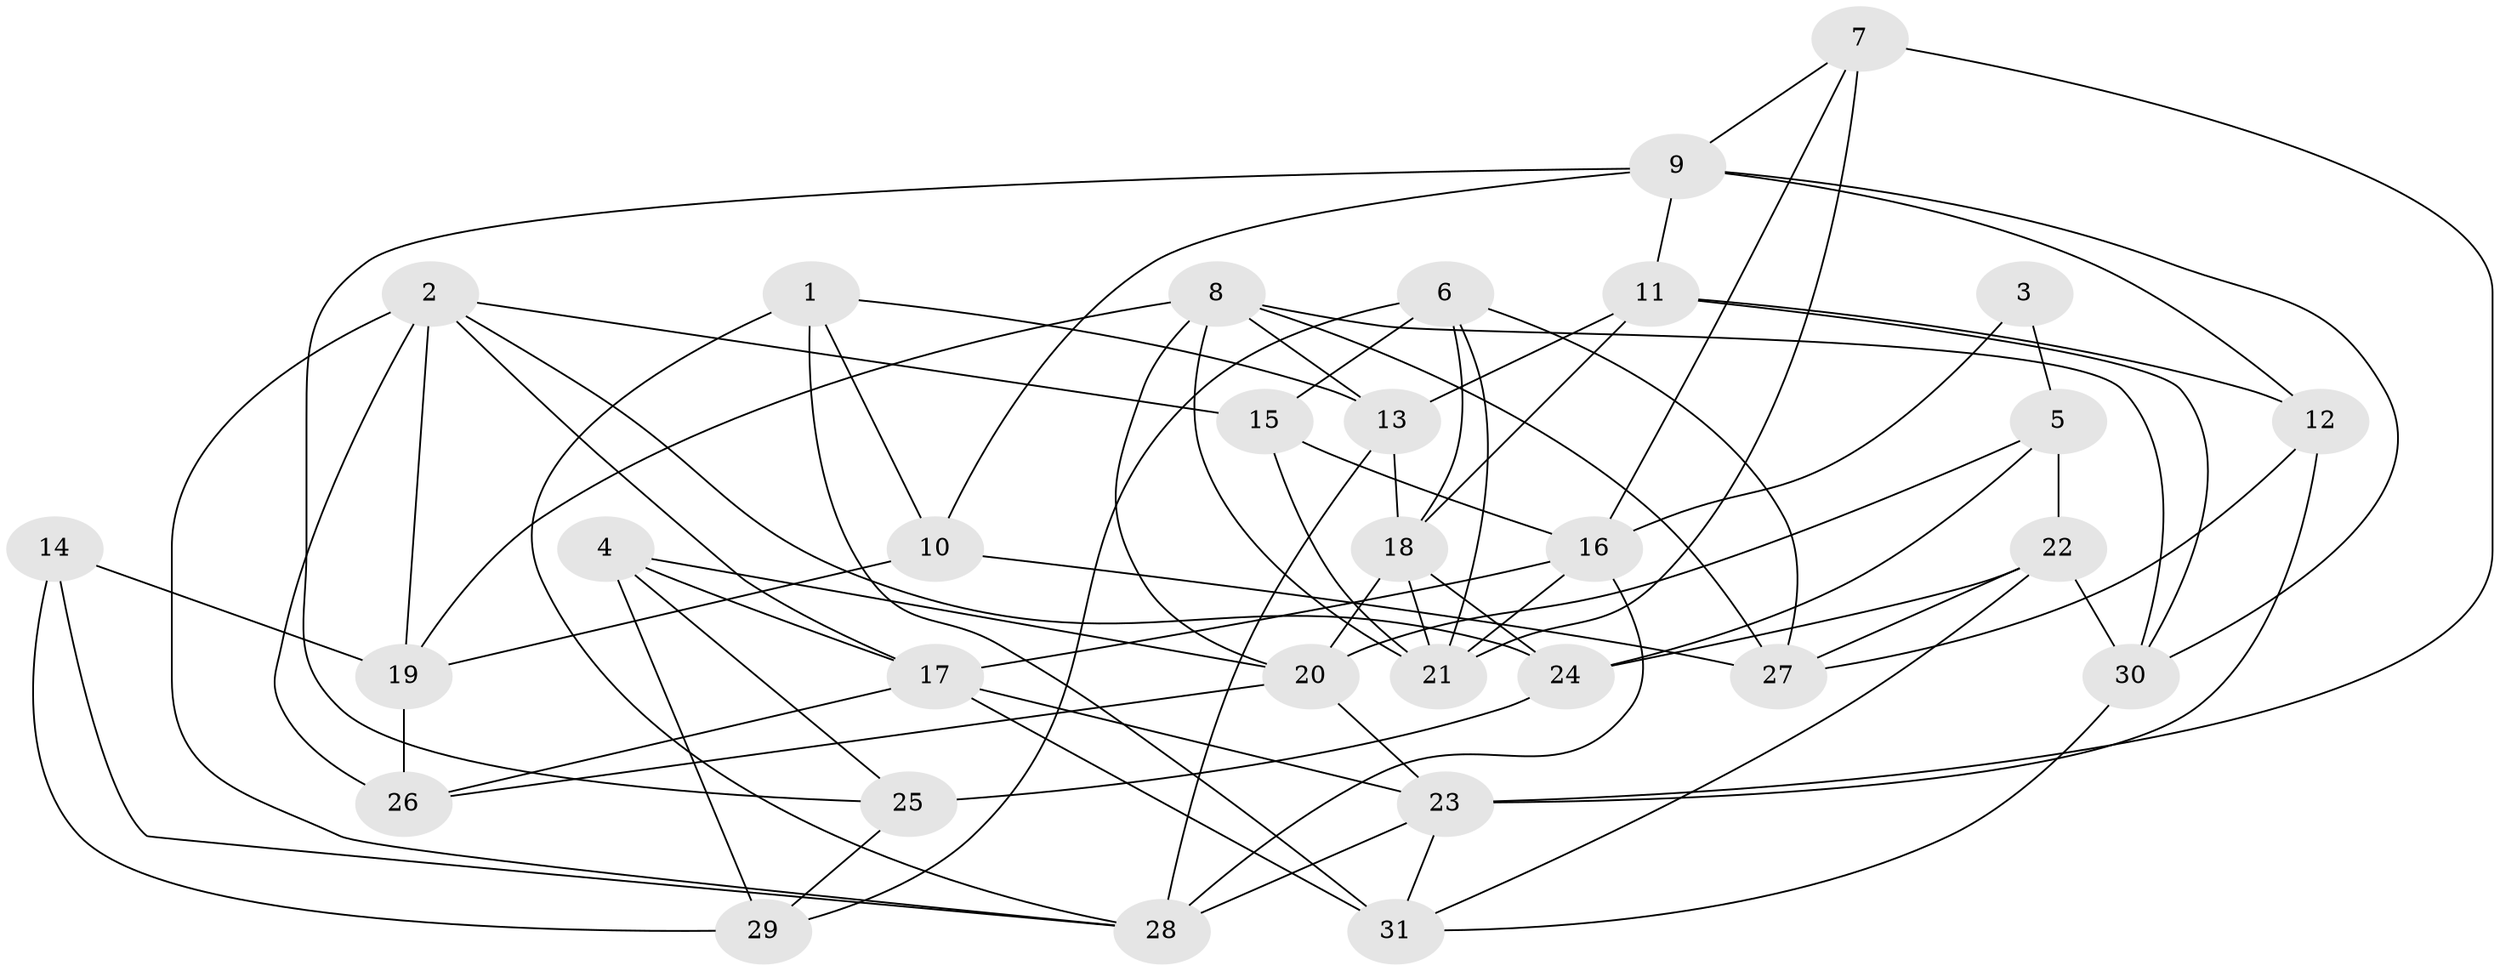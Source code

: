 // original degree distribution, {4: 1.0}
// Generated by graph-tools (version 1.1) at 2025/02/03/09/25 03:02:59]
// undirected, 31 vertices, 75 edges
graph export_dot {
graph [start="1"]
  node [color=gray90,style=filled];
  1;
  2;
  3;
  4;
  5;
  6;
  7;
  8;
  9;
  10;
  11;
  12;
  13;
  14;
  15;
  16;
  17;
  18;
  19;
  20;
  21;
  22;
  23;
  24;
  25;
  26;
  27;
  28;
  29;
  30;
  31;
  1 -- 10 [weight=1.0];
  1 -- 13 [weight=1.0];
  1 -- 28 [weight=1.0];
  1 -- 31 [weight=1.0];
  2 -- 15 [weight=1.0];
  2 -- 17 [weight=1.0];
  2 -- 19 [weight=1.0];
  2 -- 24 [weight=1.0];
  2 -- 26 [weight=1.0];
  2 -- 28 [weight=1.0];
  3 -- 5 [weight=2.0];
  3 -- 16 [weight=2.0];
  4 -- 17 [weight=1.0];
  4 -- 20 [weight=1.0];
  4 -- 25 [weight=1.0];
  4 -- 29 [weight=1.0];
  5 -- 20 [weight=1.0];
  5 -- 22 [weight=1.0];
  5 -- 24 [weight=2.0];
  6 -- 15 [weight=1.0];
  6 -- 18 [weight=1.0];
  6 -- 21 [weight=1.0];
  6 -- 27 [weight=1.0];
  6 -- 29 [weight=2.0];
  7 -- 9 [weight=1.0];
  7 -- 16 [weight=1.0];
  7 -- 21 [weight=1.0];
  7 -- 23 [weight=1.0];
  8 -- 13 [weight=1.0];
  8 -- 19 [weight=1.0];
  8 -- 20 [weight=1.0];
  8 -- 21 [weight=1.0];
  8 -- 27 [weight=1.0];
  8 -- 30 [weight=1.0];
  9 -- 10 [weight=1.0];
  9 -- 11 [weight=1.0];
  9 -- 12 [weight=1.0];
  9 -- 25 [weight=1.0];
  9 -- 30 [weight=1.0];
  10 -- 19 [weight=2.0];
  10 -- 27 [weight=2.0];
  11 -- 12 [weight=1.0];
  11 -- 13 [weight=2.0];
  11 -- 18 [weight=1.0];
  11 -- 30 [weight=1.0];
  12 -- 23 [weight=1.0];
  12 -- 27 [weight=1.0];
  13 -- 18 [weight=1.0];
  13 -- 28 [weight=1.0];
  14 -- 19 [weight=1.0];
  14 -- 28 [weight=1.0];
  14 -- 29 [weight=2.0];
  15 -- 16 [weight=3.0];
  15 -- 21 [weight=1.0];
  16 -- 17 [weight=2.0];
  16 -- 21 [weight=1.0];
  16 -- 28 [weight=1.0];
  17 -- 23 [weight=1.0];
  17 -- 26 [weight=1.0];
  17 -- 31 [weight=2.0];
  18 -- 20 [weight=1.0];
  18 -- 21 [weight=1.0];
  18 -- 24 [weight=1.0];
  19 -- 26 [weight=3.0];
  20 -- 23 [weight=1.0];
  20 -- 26 [weight=1.0];
  22 -- 24 [weight=1.0];
  22 -- 27 [weight=1.0];
  22 -- 30 [weight=2.0];
  22 -- 31 [weight=1.0];
  23 -- 28 [weight=1.0];
  23 -- 31 [weight=1.0];
  24 -- 25 [weight=3.0];
  25 -- 29 [weight=1.0];
  30 -- 31 [weight=1.0];
}
